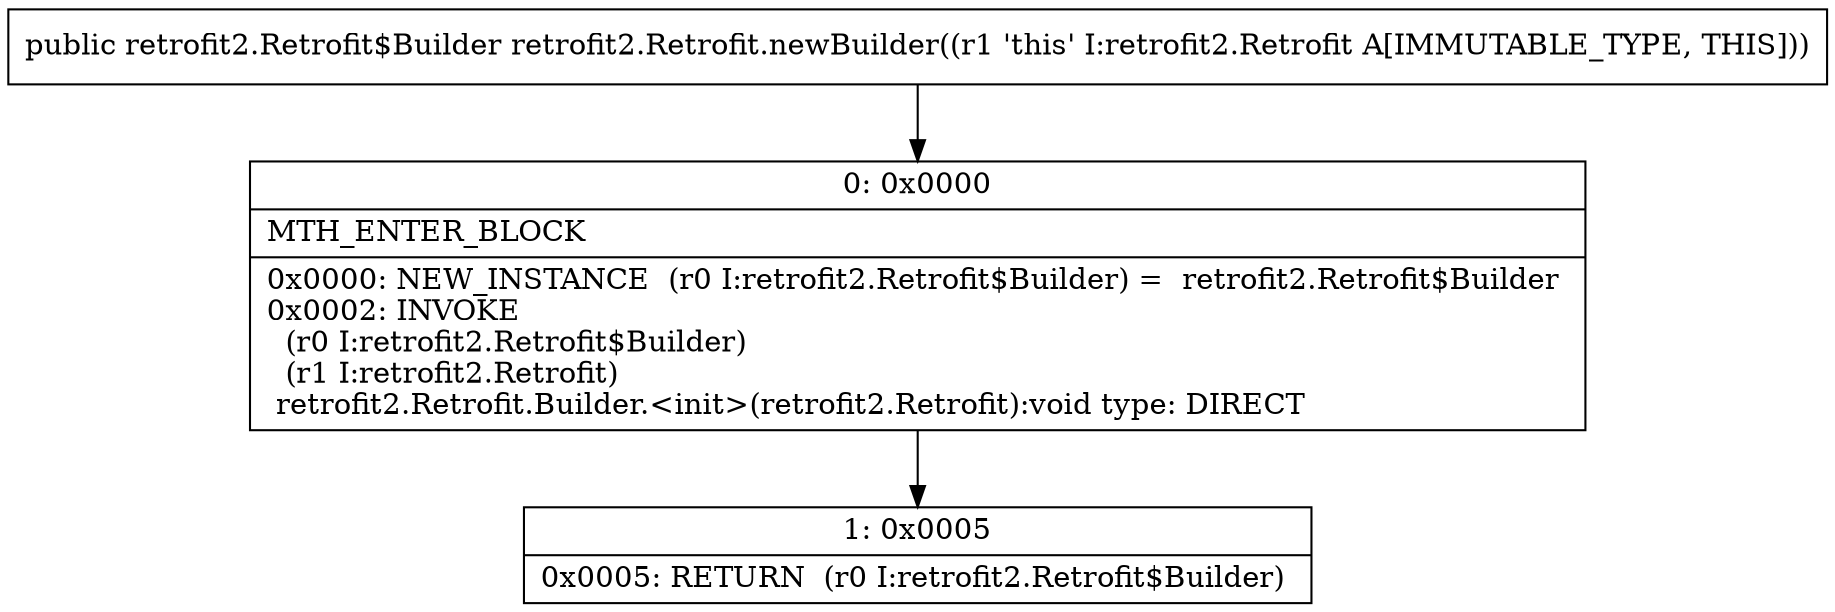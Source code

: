 digraph "CFG forretrofit2.Retrofit.newBuilder()Lretrofit2\/Retrofit$Builder;" {
Node_0 [shape=record,label="{0\:\ 0x0000|MTH_ENTER_BLOCK\l|0x0000: NEW_INSTANCE  (r0 I:retrofit2.Retrofit$Builder) =  retrofit2.Retrofit$Builder \l0x0002: INVOKE  \l  (r0 I:retrofit2.Retrofit$Builder)\l  (r1 I:retrofit2.Retrofit)\l retrofit2.Retrofit.Builder.\<init\>(retrofit2.Retrofit):void type: DIRECT \l}"];
Node_1 [shape=record,label="{1\:\ 0x0005|0x0005: RETURN  (r0 I:retrofit2.Retrofit$Builder) \l}"];
MethodNode[shape=record,label="{public retrofit2.Retrofit$Builder retrofit2.Retrofit.newBuilder((r1 'this' I:retrofit2.Retrofit A[IMMUTABLE_TYPE, THIS])) }"];
MethodNode -> Node_0;
Node_0 -> Node_1;
}

